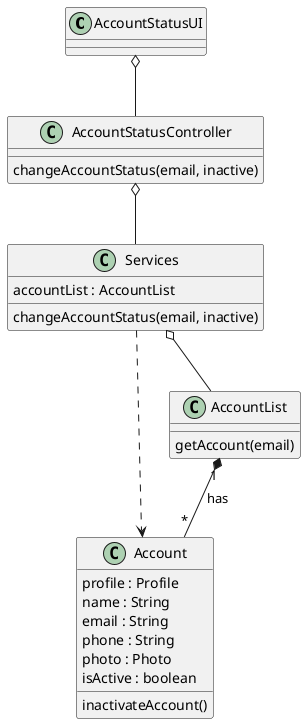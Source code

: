 @startuml

class AccountStatusUI {
}

class Account {
profile : Profile
name : String
email : String
phone : String
photo : Photo
isActive : boolean
inactivateAccount()
}

class AccountStatusController {
changeAccountStatus(email, inactive)
}

class Services {
accountList : AccountList
changeAccountStatus(email, inactive)
}

class "AccountList" {
getAccount(email)
}

AccountStatusUI o-- AccountStatusController
AccountStatusController o-- Services
Services ..> Account
Services o-- "AccountList"
AccountList "1" *-- "*" Account : has

@enduml